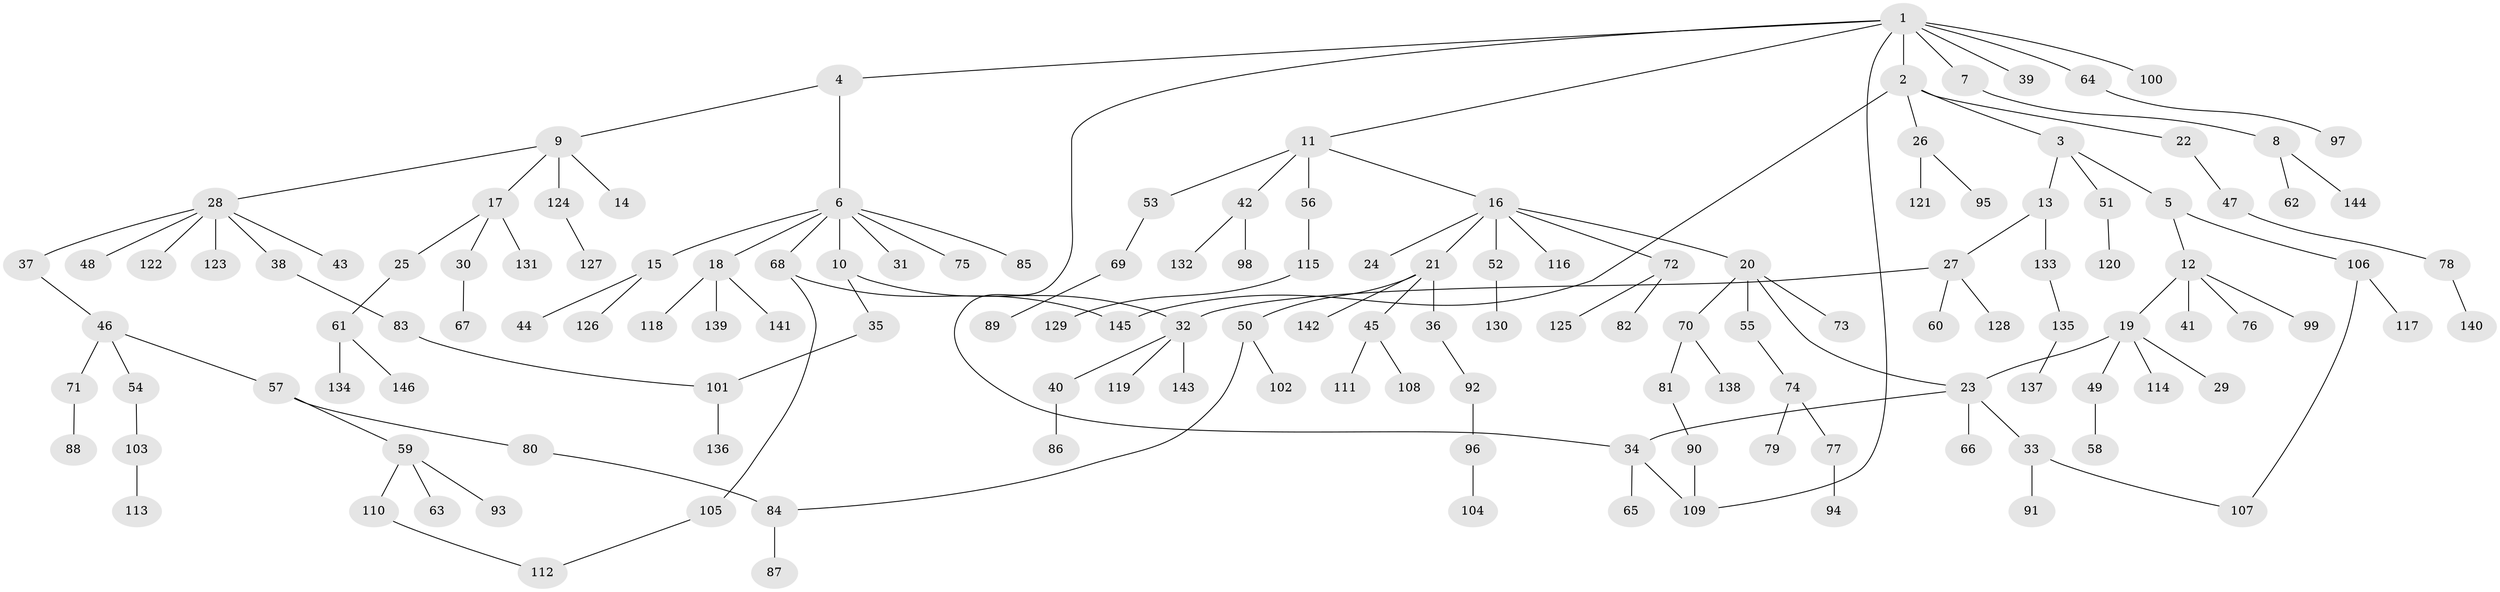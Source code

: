 // coarse degree distribution, {6: 0.02666666666666667, 4: 0.17333333333333334, 5: 0.02666666666666667, 2: 0.29333333333333333, 3: 0.09333333333333334, 1: 0.38666666666666666}
// Generated by graph-tools (version 1.1) at 2025/49/03/04/25 22:49:08]
// undirected, 146 vertices, 155 edges
graph export_dot {
  node [color=gray90,style=filled];
  1;
  2;
  3;
  4;
  5;
  6;
  7;
  8;
  9;
  10;
  11;
  12;
  13;
  14;
  15;
  16;
  17;
  18;
  19;
  20;
  21;
  22;
  23;
  24;
  25;
  26;
  27;
  28;
  29;
  30;
  31;
  32;
  33;
  34;
  35;
  36;
  37;
  38;
  39;
  40;
  41;
  42;
  43;
  44;
  45;
  46;
  47;
  48;
  49;
  50;
  51;
  52;
  53;
  54;
  55;
  56;
  57;
  58;
  59;
  60;
  61;
  62;
  63;
  64;
  65;
  66;
  67;
  68;
  69;
  70;
  71;
  72;
  73;
  74;
  75;
  76;
  77;
  78;
  79;
  80;
  81;
  82;
  83;
  84;
  85;
  86;
  87;
  88;
  89;
  90;
  91;
  92;
  93;
  94;
  95;
  96;
  97;
  98;
  99;
  100;
  101;
  102;
  103;
  104;
  105;
  106;
  107;
  108;
  109;
  110;
  111;
  112;
  113;
  114;
  115;
  116;
  117;
  118;
  119;
  120;
  121;
  122;
  123;
  124;
  125;
  126;
  127;
  128;
  129;
  130;
  131;
  132;
  133;
  134;
  135;
  136;
  137;
  138;
  139;
  140;
  141;
  142;
  143;
  144;
  145;
  146;
  1 -- 2;
  1 -- 4;
  1 -- 7;
  1 -- 11;
  1 -- 39;
  1 -- 64;
  1 -- 100;
  1 -- 109;
  1 -- 34;
  2 -- 3;
  2 -- 22;
  2 -- 26;
  2 -- 145;
  3 -- 5;
  3 -- 13;
  3 -- 51;
  4 -- 6;
  4 -- 9;
  5 -- 12;
  5 -- 106;
  6 -- 10;
  6 -- 15;
  6 -- 18;
  6 -- 31;
  6 -- 68;
  6 -- 75;
  6 -- 85;
  7 -- 8;
  8 -- 62;
  8 -- 144;
  9 -- 14;
  9 -- 17;
  9 -- 28;
  9 -- 124;
  10 -- 32;
  10 -- 35;
  11 -- 16;
  11 -- 42;
  11 -- 53;
  11 -- 56;
  12 -- 19;
  12 -- 41;
  12 -- 76;
  12 -- 99;
  13 -- 27;
  13 -- 133;
  15 -- 44;
  15 -- 126;
  16 -- 20;
  16 -- 21;
  16 -- 24;
  16 -- 52;
  16 -- 72;
  16 -- 116;
  17 -- 25;
  17 -- 30;
  17 -- 131;
  18 -- 118;
  18 -- 139;
  18 -- 141;
  19 -- 23;
  19 -- 29;
  19 -- 49;
  19 -- 114;
  20 -- 55;
  20 -- 70;
  20 -- 73;
  20 -- 23;
  21 -- 36;
  21 -- 45;
  21 -- 50;
  21 -- 142;
  22 -- 47;
  23 -- 33;
  23 -- 34;
  23 -- 66;
  25 -- 61;
  26 -- 95;
  26 -- 121;
  27 -- 60;
  27 -- 128;
  27 -- 32;
  28 -- 37;
  28 -- 38;
  28 -- 43;
  28 -- 48;
  28 -- 122;
  28 -- 123;
  30 -- 67;
  32 -- 40;
  32 -- 119;
  32 -- 143;
  33 -- 91;
  33 -- 107;
  34 -- 65;
  34 -- 109;
  35 -- 101;
  36 -- 92;
  37 -- 46;
  38 -- 83;
  40 -- 86;
  42 -- 98;
  42 -- 132;
  45 -- 108;
  45 -- 111;
  46 -- 54;
  46 -- 57;
  46 -- 71;
  47 -- 78;
  49 -- 58;
  50 -- 102;
  50 -- 84;
  51 -- 120;
  52 -- 130;
  53 -- 69;
  54 -- 103;
  55 -- 74;
  56 -- 115;
  57 -- 59;
  57 -- 80;
  59 -- 63;
  59 -- 93;
  59 -- 110;
  61 -- 134;
  61 -- 146;
  64 -- 97;
  68 -- 105;
  68 -- 145;
  69 -- 89;
  70 -- 81;
  70 -- 138;
  71 -- 88;
  72 -- 82;
  72 -- 125;
  74 -- 77;
  74 -- 79;
  77 -- 94;
  78 -- 140;
  80 -- 84;
  81 -- 90;
  83 -- 101;
  84 -- 87;
  90 -- 109;
  92 -- 96;
  96 -- 104;
  101 -- 136;
  103 -- 113;
  105 -- 112;
  106 -- 107;
  106 -- 117;
  110 -- 112;
  115 -- 129;
  124 -- 127;
  133 -- 135;
  135 -- 137;
}
